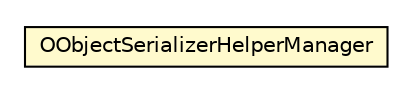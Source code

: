 #!/usr/local/bin/dot
#
# Class diagram 
# Generated by UMLGraph version R5_6-24-gf6e263 (http://www.umlgraph.org/)
#

digraph G {
	edge [fontname="Helvetica",fontsize=10,labelfontname="Helvetica",labelfontsize=10];
	node [fontname="Helvetica",fontsize=10,shape=plaintext];
	nodesep=0.25;
	ranksep=0.5;
	// com.orientechnologies.orient.core.serialization.serializer.object.OObjectSerializerHelperManager
	c2677410 [label=<<table title="com.orientechnologies.orient.core.serialization.serializer.object.OObjectSerializerHelperManager" border="0" cellborder="1" cellspacing="0" cellpadding="2" port="p" bgcolor="lemonChiffon" href="./OObjectSerializerHelperManager.html">
		<tr><td><table border="0" cellspacing="0" cellpadding="1">
<tr><td align="center" balign="center"> OObjectSerializerHelperManager </td></tr>
		</table></td></tr>
		</table>>, URL="./OObjectSerializerHelperManager.html", fontname="Helvetica", fontcolor="black", fontsize=10.0];
}

